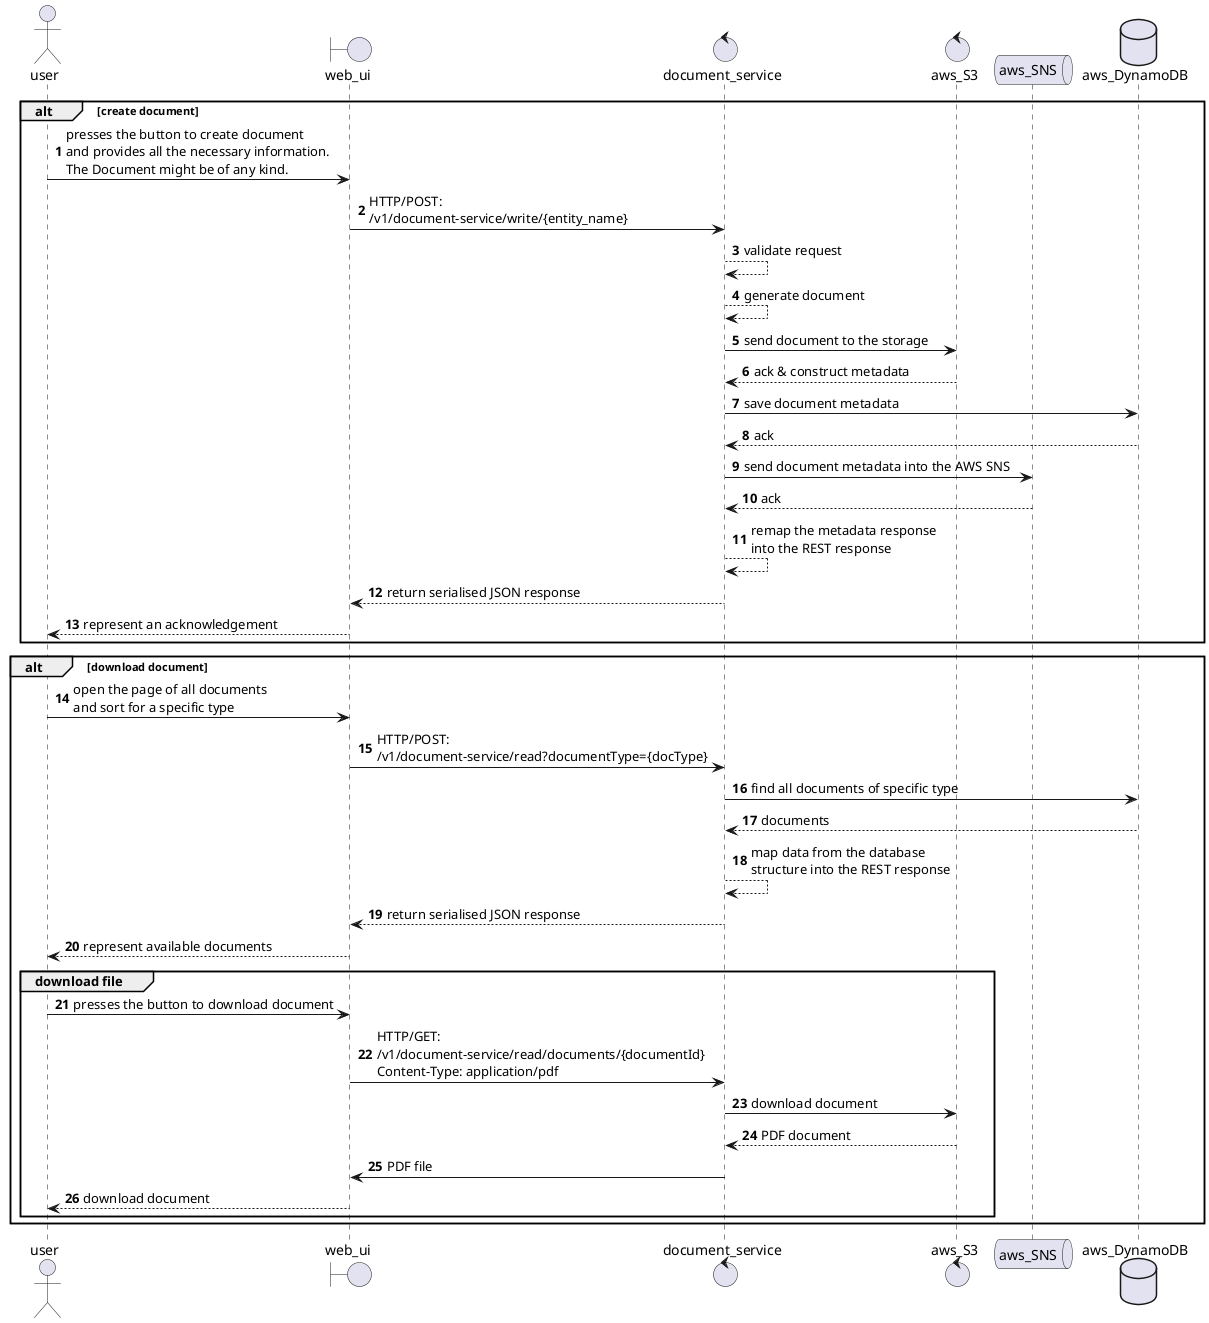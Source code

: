 @startuml

autonumber

actor user
boundary web_ui
control document_service
control aws_S3
queue aws_SNS
database aws_DynamoDB

alt create document
    user -> web_ui: presses the button to create document\nand provides all the necessary information.\nThe Document might be of any kind.
    web_ui -> document_service: HTTP/POST:\n/v1/document-service/write/{entity_name}
    document_service --> document_service: validate request
    document_service --> document_service: generate document
    document_service -> aws_S3: send document to the storage
    return ack & construct metadata
    document_service -> aws_DynamoDB: save document metadata
    return ack
    document_service -> aws_SNS: send document metadata into the AWS SNS
    return ack
    document_service --> document_service: remap the metadata response\ninto the REST response
    document_service --> web_ui: return serialised JSON response
    web_ui --> user: represent an acknowledgement
end
alt download document
    user -> web_ui: open the page of all documents\nand sort for a specific type
    web_ui -> document_service: HTTP/POST:\n/v1/document-service/read?documentType={docType}
    document_service -> aws_DynamoDB: find all documents of specific type
    return documents
    document_service --> document_service: map data from the database\nstructure into the REST response
    document_service --> web_ui: return serialised JSON response
    web_ui --> user: represent available documents
    group download file
        user -> web_ui: presses the button to download document
        web_ui -> document_service: HTTP/GET:\n/v1/document-service/read/documents/{documentId}\nContent-Type: application/pdf
        document_service -> aws_S3: download document
        return PDF document
        document_service -> web_ui: PDF file
        web_ui --> user: download document
    end
end

@enduml
